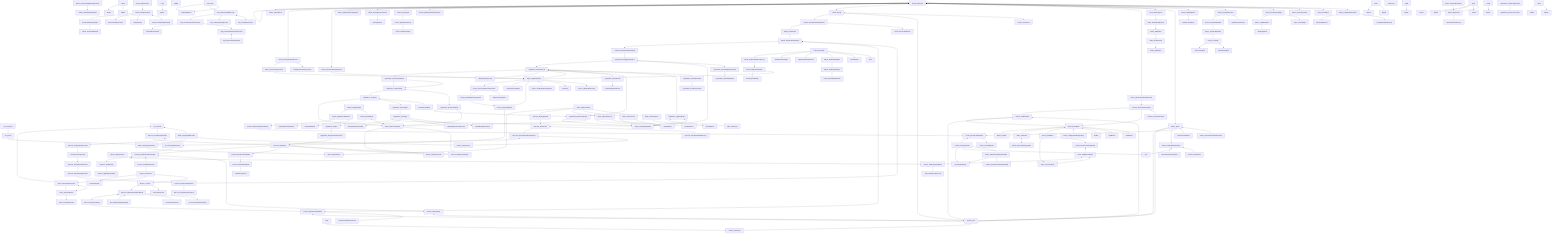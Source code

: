 graph TD


Init_CopyData-->Init_Chars


Init_Chars<-->Init_ScreenPointerArray

Init_Restart<-->Menu_DisplayJMPresents

Init_Restart-->InitLevel_InitialisePlayerStats

Init_ScreenPointerArray-->Menu_DisplayHeader 
Screen_Plot<-->Screen_GetPointer

1190<-->Screen_GetPointer


Game_MoveLandscape-->Screen_DisplayLandscape

Game_MoveLandscape-->Screen_DisplayLandscape

Player_UpdateShipPosition-->.ExitUpdateShipPosition

Player_UpdateShipPosition-->.CheckShipSpeed

Game_DecreaseShipSpeedCounter-->Camel_CheckMarkerUpdate





Player_SetShipSpeed-->.SetShipSpeed


Input_CheckJoyLeftRight-->Input_JoyLeftRight

Input_CheckJoyLeftRight-->Player_SetShipSpeed

Player_ChangeDirection-->.ExitChangeDirection

Player_ChangeDirection-->Player_UpdateShipOffset

Player_TurnShip-->.CheckTurnOffset

Player_TurnShip-->.DecreaseOffset ;Input_CheckJoyLeftRight

Player_UpdateShipState-->Player_TurnShip

Player_UpdateShipOffset-->Player_UpdateShipState



Screen_UpdateCamelMarker-->Screen_MoveMarkerRight



13DA<-->$139A

13DA-->$119A

Screen_MoveMarkerRight-->.SetMarkerSpriteX ;DONE


InitLevel_InitSprites<-->Screen_DisplayLandscape

InitLevel_InitSprites<-->Screen_DisplayGround

InitLevel_InitSprites<-->Screen_UpdateCamelMarker

InitLevel_InitSprites-->InitLevel_InitialseGameVariables


Game_MainLoop<-->Player_UpdateShipPosition

Game_MainLoop<-->Input_CheckInput

Game_MainLoop<-->Game_DecrementTimer

Game_MainLoop<-->Input_CheckJoyLeftRight

Game_MainLoop<-->Player_ChangeDirection

Game_MainLoop<-->Camel_UpdateSprites

Game_MainLoop<-->Camel_Move

Game_MainLoop<-->Input_CheckJoyFire

Game_MainLoop<-->Screen_DecreaseTwinkleCounter

Game_MainLoop<-->Camel_Dying

Game_MainLoop<-->Camel_UpdateCamelHeadFrame

Game_MainLoop<-->Camel_UpdateSpit

Game_MainLoop<-->Player_DamageScreenFlash

Game_MainLoop<-->Game_UpdateCollisionRegister

Game_MainLoop<-->Player_CamelCollisionDetection

Game_MainLoop<-->Game_CheckSectorDefences

Game_MainLoop<-->Game_CheckPause

Game_MainLoop-->Game_MainLoop

Player_DisableExplosionSprites-->Player_ExplosionEnded


Camel_UpdateSprites-->.UpdateCamelRear


Camel_UpdateMarker<-->Camel_MoveMarker

Camel_UpdateMarker-->Player_UpdateLandPosition



1755-->$16A4

IRQ_MoveCamelBackLegs<-->IRQ_FlashPlayerScore

IRQ_MoveCamelBackLegs-->IRQ_GetCamelHeadFrame

IRQ_MoveCamelBackLegs-->IRQ_CheckCamelFrameSound

IRQ_ResetCamelAnimationFrame<-->IRQ_SetCamelHeadFrame

Camel_Move<-->Game_ResetCamelSpeedCounter

Camel_Move<-->.MoveCamelMarker

Camel_Move-->Camel_CheckLandPosition

Camel_Move<-->Camel_FetchMarkerPosition

Camel_Move<-->Screen_Plot

Camel_Move<-->Screen_Plot

17EE-->$16F8

17EE-->$16F6

Input_CheckJoyFire-->Bullet_RedundantRoutine

Bullet_SetDirection<-->Bullet_SetBulletY

Bullet_MoveBullet-->.SetBulletX

Bullet_MoveBullet-->.SetBulletY

Bullet_MoveBullet<-->$24E6 

Bullet_MoveBullet<-->Bullet_ChangeSoundFrequency

Bullet_MoveBullet<-->Score_Add1Point

Bullet_MoveBullet<-->Bullet_HitSound

Bullet_MoveBullet-->Bullet_Disable

Screen_DecreaseTwinkleCounter-->Screen_SelectStarToTwinkle


Bullet_HitSound<-->Bullet_ClearCollisionRegister



Bullet_SetBulletX-->Bullet_SetDirection

Camel_DecreaseCamelHealth<-->Score_AddBonusPoints

Camel_Dying<-->Camel_SetInactive

Camel_Dying<-->Screen_Plot

Camel_Dying-->Camel_CheckRemainingCamels

1982-->$16DF

Camel_FetchMarkerPosition<-->Camel_CheckActive

Camel_FetchMarkerPosition<-->PLA

Camel_FetchMarkerPosition-->.SelectNextCamelToMove



Player_UpdateLandPosition-->.ExitUpdateLandPosition

Player_UpdateLandPosition-->Camel_CheckLandPositionDelay

Camel_MoveMarker<-->Game_MoveLandscape

Camel_MoveMarker-->.ExitMoveMarker

Camel_CheckLandPosition-->Camel_TurnOffSprites

Camel_CheckLandPosition<-->Camel_CheckCamelID

Camel_CheckLandPositionDelay-->Camel_CheckLandPosition


Camel_CheckCamelID-->Camel_CheckCamelPositionMajor

Camel_CheckCamelID<-->PLA 

Camel_CheckCamelID-->.NoCamelInRange




IRQ_Main-->krnINTERRUPT

IRQ_Main<-->IRQ_MoveCamelBackLegs ;DONE

IRQ_Main-->krnINTERRUPT



Camel_CheckCamelPositionMajor-->Camel_CheckCurrentCamelHealth

Camel_CheckCamelPositionMajor-->.NoCamelInRange

Screen_DisplayStars<-->Screen_Plot

Screen_TwinkleStars<-->Screen_Plot

Screen_TwinkleStars<-->Screen_Plot

Screen_TwinkleStars-->Bullet_MoveBullet

Screen_SelectStarToTwinkle<-->Screen_DecreaseCounter

Screen_SelectStarToTwinkle-->Bullet_MoveBullet

Screen_SelectStarToTwinkle-->Screen_TwinkleStars

Bullet_RedundantRoutine-->Bullet_SetBulletX




Camel_UpdateSpit-->Camel_SetSpitFrequency

Camel_SetSpitPosition<-->Camel_TestShipSpitXMatch

Camel_SetSpitPosition-->.SetSpitActive

Camel_SetSpitPosition-->.SetCamelSpitDirection

Camel_SetSpitPosition-->Camel_EnableSpitSprite

Camel_MoveSpit-->.Here ;extraneous

Camel_MoveSpit-->.UpdateSpitY

Camel_MoveSpit-->Camel_DisableSpitSprite

Camel_MoveSpit-->.UpdateCamelSpitFrame

Camel_MoveSpit-->.ExitMoveCamelSpit

Camel_MoveSpit-->Camel_SpitSoundSetFrequency

Camel_JumpToSpitSound-->Camel_SpitSound

Camel_SpitSelected-->Camel_SetSpitPosition

Camel_DisableSpitSprite-->Camel_DisableSpitNoise



1C57-->Camel_SpitSound

1C57-->.b1c9e

1C57<-->$1D29

1C57-->$1C30



Camel_EnableSpitSprite-->Camel_TestForSpitBomb


IRQ_CheckCamelFrameSound-->IRQ_ResetCamelAnimationFrame

IRQ_CheckCamelFrameSound-->.SetBackLegsFrame

Camel_SetSpitFrequency-->Camel_RandomiseSpit

Camel_SpitSoundSetFrequency-->Camel_SpitHomeOnShip

Camel_DisableSpitNoise-->Camel_DisableSpitNoiseB

Camel_SpitSound-->.MoveSpitSelectEnemy

1D1E-->$1C57


Camel_SpitHomeOnShip-->Player_ShipExplosion

Camel_SpitHomeOnShip-->Camel_DisableSpit

Player_DamageScreenFlash-->.DamageNoise


Player_ShipExplosion<-->Player_UpdateShipFrame

Player_ShipExplosion-->.NextLine

Player_ShipExplosion<-->Player_EnableExplosionSprites

Player_ShipExplosion-->Player_ExplosionEnded

Player_ShipExplosion-->.NextExplosionSprite

Player_ShipExplosion-->Player_DecreaseExplosionCounter



Player_DecreaseExplosionCounter-->.ExplosionX1Update

Player_DecreaseExplosionCounter-->Player_DisableExplosionSprites


InitLevel_InitialseGameVariables<-->Screen_DisplayStars

InitLevel_InitialseGameVariables<-->Screen_ClearBottomRows

InitLevel_InitialseGameVariables<-->Screen_DisplayCamelBonus

InitLevel_InitialseGameVariables<-->InitLevel_SetDifficulty

















InitLevel_InitialiseCamelStats-->InitLevel_InitialiseCamelColour







Score_Add1Point<-->Camel_DecreaseCamelHealth

Score_Add1Point-->Score_IncreaseScore

Score_AddBonusPoints<-->Score_IncreaseScore

Score_AddBonusPoints<-->Screen_DisplayCamelBonus

Screen_DisplayCamelBonus-->.IncreaseBonusCharLoop

Camel_CheckRemainingCamels-->Camel_ResetHeadSprite

Camel_CheckRemainingCamels-->Player_NextSector



Hyperdrive_EngageHyperdrive<-->Hyperdrive_ResetShipSpriteFrame

Hyperdrive_EngageHyperdrive<-->Player_UpdateShipSprite

Hyperdrive_EngageHyperdrive-->Hyperdrive_InitialiseLevel



Hyperdrive_InitialiseLevel<-->Hyperdrive_InitialiseRocket

Hyperdrive_InitialiseLevel<-->Hyperdrive_UpdatePlayer

Hyperdrive_InitialiseLevel<-->Hyperdrive_MoveLandscape

Hyperdrive_InitialiseLevel<-->Hyperdrive_MoveRocket

Hyperdrive_InitialiseLevel-->Player_ShipExplosion

Hyperdrive_InitialiseLevel-->.MainHyperdriveLoop

Hyperdrive_InitialiseLevel-->Hyperdrive_ClearRocketSprite

Hyperdrive_UpdatePlayer<-->Player_UpdateShipSprite

Hyperdrive_UpdatePlayer<-->Input_CheckJoy

Hyperdrive_MoveLandscape<-->Game_MoveLandscape

Hyperdrive_MoveLandscape-->Player_UpdateShipSprite


Hyperdrive_AnimateShip<-->Hyperdrive_DecreaseShipX

Hyperdrive_AnimateShip-->Hyperdrive_ClearRocketSprite

Hyperdrive_AnimateShip-->Hyperdrive_Jumping

Hyperdrive_DecreaseShipX<-->Game_MoveLandscape

Hyperdrive_DecreaseShipX-->Hyperdrive_MoveLandscape

Hyperdrive_Jumping<-->.LandscapeUpdate

Hyperdrive_Jumping-->Hyperdrive_ResetShipY

Hyperdrive_Jumping<-->Game_MoveLandscape

Hyperdrive_Finishing<-->.FlashShipSpriteColour

Hyperdrive_Finishing-->.ShipHyperdriveSoundLoop

Hyperdrive_Finishing-->.ExitHyperdriveFinishing

Hyperdrive_Finishing-->Player_UpdateShipSprite

Hyperdrive_Finishing-->Hyperdrive_Ended

Hyperdrive_InitialiseRocket-->Hyperdrive_InitialiseCounters

Hyperdrive_MoveRocket-->.SetRocketSpriteFrame



Hyperdrive_SetRocketHoming-->Hyperdrive_DecreaseCounter

Hyperdrive_ClearRocketSprite-->Hyperdrive_AnimateShip

Hyperdrive_ResetShipSpriteFrame-->Hyperdrive_ResetShipSprite




InitLevel_InitialisePlayerStats<-->InitLevel_InitialisePlayerStatsB

InitLevel_InitialisePlayerStats-->InitLevel_InitSprites

Player_LoseLife-->.Player2Selected

Player_LoseLife-->InitLevel_InitialseGameVariablesB

281F-->$05D0

281F-->.b2822

InitLevel_InitialseGameVariablesB<-->Init_StoreCamelsRemaining

InitLevel_InitialseGameVariablesB-->.CopyPlayerInitStats

InitLevel_InitialseGameVariablesB<-->Init_ReadCamelsRemaining

InitLevel_InitialseGameVariablesB<-->InitLevel_PrepareToStart

InitLevel_InitialisePlayerStatsD-->InitLevel_InitialiseCamelStats



Player_ExplosionEnded-->InitLevel_InitSprites

InitLevel_PrepareToStart-->Screen_DisplayCamelMarker


InitLevel_InitialisePlayerStatsB-->Sound_InitFrequency3

Screen_DisplayCamelMarker<-->.SetCamelMarkerScreenLo

Screen_DisplayCamelMarker<-->Screen_Plot

InitLevel_InitialisePlayerStatsC-->InitLevel_InitialisePlayerStatsD ;DONE

Screen_ClearBottomRows-->Player_CheckLives ;DONE

Player_NextSector-->Camel_ResetCamelPosition

Hyperdrive_Ended-->Hyperdrive_PrepareForNextSector

Camel_ResetCamelPosition<-->InitLevel_InitialiseCamelStats

Camel_ResetCamelPosition<-->Screen_DisplayCamelMarker

Camel_ResetCamelPosition-->Camel_ResetCamelsRemaining

Hyperdrive_PrepareForNextSector-->InitLevel_InitSprites

Camel_ResetCamelsRemaining-->Hyperdrive_EngageHyperdrive

InitLevel_SetDifficulty-->Screen_UpdatePlayerStats








Player_CheckLives-->Player_LoseLife

Player_CheckLives-->Score_CheckPlayerScores

Player_CheckLives-->.PrepareToStart

Player_CamelCollisionDetection-->Player_ShipExplosion


Menu_DisplayJMPresents<-->Screen_ClearScreen

Menu_DisplayJMPresents-->Menu_DisplayIntroScreen


Menu_DisplayIntroScreen-->Menu_OptionSelect



Menu_OptionsSelect-->Menu_SelectPlayers

Menu_OptionsSelect-->Menu_SelectSector

Menu_OptionsSelect-->Menu_SelectCollisions

Menu_OptionsSelect-->InitLevel_ResetSpriteIO

Menu_OptionsSelect-->Menu_OptionSelect

Menu_SelectPlayers-->.IntroWaitFire

Menu_SelectSector-->.IntroWaitKey ;DONE

Menu_SelectSector-->.UpdateSector ;DONE

Menu_SelectCollisions-->.IntroWaitKey ;DONE

Menu_SelectCollisions-->.IntroWaitKey ;DONE

InitLevel_ResetLives<-->InitLevel_CheckNumberOfPlayers ;DONE

InitLevel_ResetLives-->InitLevel_CheckSectorAndCollisions ;DONE


InitLevel_CheckSectorAndCollisions<-->Screen_ClearScreen

InitLevel_CheckSectorAndCollisions<-->Init_ScreenPointerArray 


InitLevel_ResetSpriteIO-->InitLevel_ResetLives


Score_CheckHiScore-->Score_CheckHiScoreB

Score_CheckPlayerScores<-->Score_CheckHiScore

Score_CheckPlayerScores<-->Score_CheckHiScore

Score_CheckPlayerScores-->Init_Restart


Game_CheckSectorDefences-->.DisplaySectorDefencesText

Game_CheckSectorDefences-->Game_ResetScreenColours


Game_ResetScreenColours-->Player_ShipExplosion

Sound_InitFrequency3-->InitLevel_InitialisePlayerStatsC

Hyperdrive_ResetShipY-->Hyperdrive_Finishing